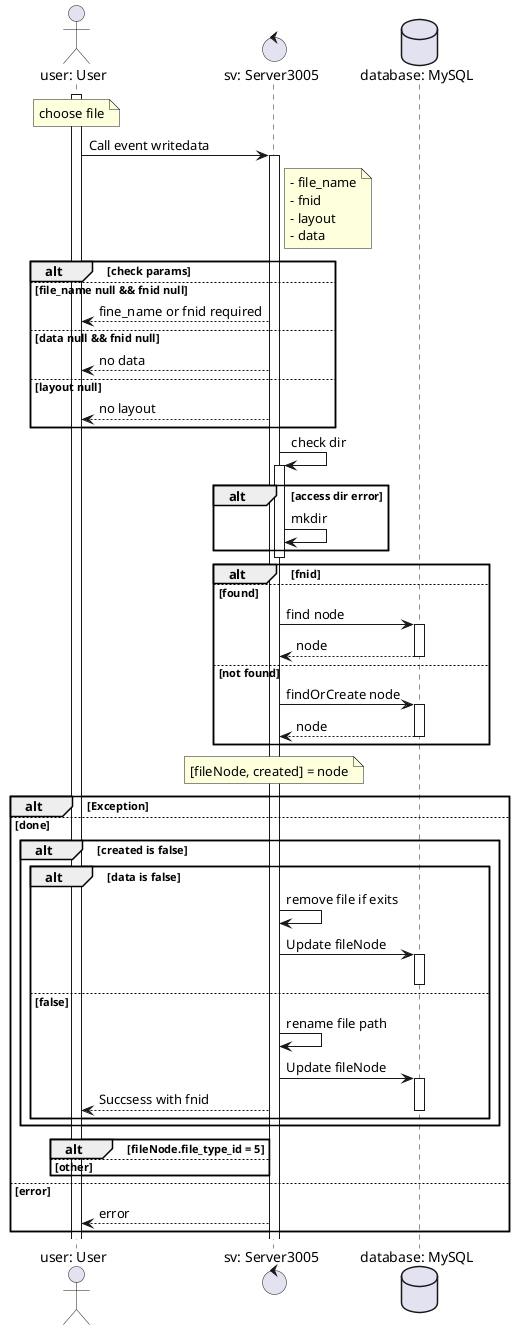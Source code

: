 @startuml add

actor "user: User" as user
control "sv: Server3005" as sv
database "database: MySQL" as db

activate user

note over user: choose file
user->sv: Call event writedata
activate sv
note right sv 
  - file_name
  - fnid
  - layout
  - data
end note  
alt check params
else file_name null && fnid null
sv-->user: fine_name or fnid required
else data null && fnid null
sv--> user: no data
else layout null
sv-->user: no layout
end group
sv->sv: check dir
activate sv
alt access dir error
sv->sv: mkdir
end group
deactivate sv

alt fnid
else found
sv->db: find node
activate db
db-->sv: node
deactivate db
else not found
sv->db: findOrCreate node
activate db
db-->sv: node
deactivate db
end group

note over sv: [fileNode, created] = node
alt Exception
else done
  alt created is false
    alt data is false
      sv->sv: remove file if exits
      sv->db: Update fileNode
      activate db
      deactivate db
    else false
      sv->sv: rename file path
      sv->db: Update fileNode
      activate db
      sv-->user: Succsess with fnid
      deactivate db
    end group
  end group
alt fileNode.file_type_id = 5 
else other
end group

else error
sv--> user: error
end group

@enduml